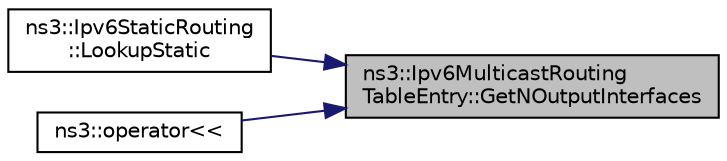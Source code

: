 digraph "ns3::Ipv6MulticastRoutingTableEntry::GetNOutputInterfaces"
{
 // LATEX_PDF_SIZE
  edge [fontname="Helvetica",fontsize="10",labelfontname="Helvetica",labelfontsize="10"];
  node [fontname="Helvetica",fontsize="10",shape=record];
  rankdir="RL";
  Node1 [label="ns3::Ipv6MulticastRouting\lTableEntry::GetNOutputInterfaces",height=0.2,width=0.4,color="black", fillcolor="grey75", style="filled", fontcolor="black",tooltip="Get the number of output interfaces of this route."];
  Node1 -> Node2 [dir="back",color="midnightblue",fontsize="10",style="solid",fontname="Helvetica"];
  Node2 [label="ns3::Ipv6StaticRouting\l::LookupStatic",height=0.2,width=0.4,color="black", fillcolor="white", style="filled",URL="$classns3_1_1_ipv6_static_routing.html#aad420be705ea418cc3c0481e751d9094",tooltip="Lookup in the multicast forwarding table for destination."];
  Node1 -> Node3 [dir="back",color="midnightblue",fontsize="10",style="solid",fontname="Helvetica"];
  Node3 [label="ns3::operator\<\<",height=0.2,width=0.4,color="black", fillcolor="white", style="filled",URL="$namespacens3.html#a6a8bc38cb4c4bc109dd37e319368cf59",tooltip="Stream insertion operator."];
}
